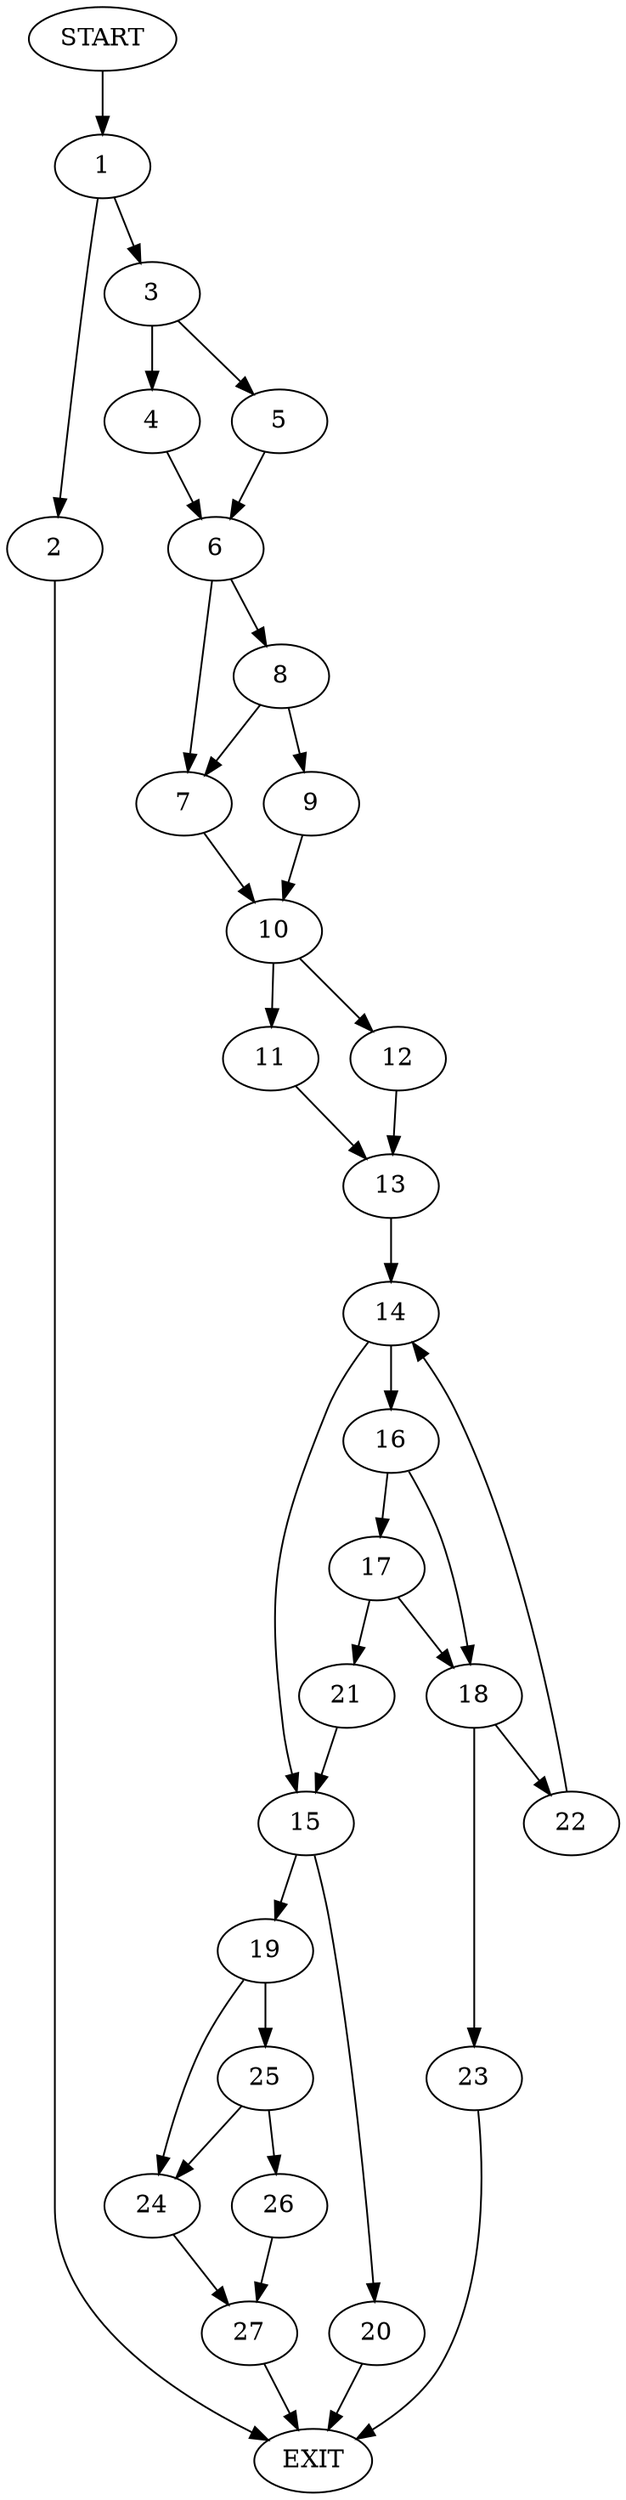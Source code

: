 digraph {
0 [label="START"]
28 [label="EXIT"]
0 -> 1
1 -> 2
1 -> 3
3 -> 4
3 -> 5
2 -> 28
5 -> 6
4 -> 6
6 -> 7
6 -> 8
8 -> 7
8 -> 9
7 -> 10
9 -> 10
10 -> 11
10 -> 12
12 -> 13
11 -> 13
13 -> 14
14 -> 15
14 -> 16
16 -> 17
16 -> 18
15 -> 19
15 -> 20
17 -> 18
17 -> 21
18 -> 22
18 -> 23
21 -> 15
23 -> 28
22 -> 14
20 -> 28
19 -> 24
19 -> 25
25 -> 24
25 -> 26
24 -> 27
26 -> 27
27 -> 28
}
